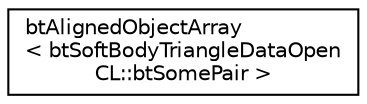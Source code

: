 digraph "Graphical Class Hierarchy"
{
  edge [fontname="Helvetica",fontsize="10",labelfontname="Helvetica",labelfontsize="10"];
  node [fontname="Helvetica",fontsize="10",shape=record];
  rankdir="LR";
  Node1 [label="btAlignedObjectArray\l\< btSoftBodyTriangleDataOpen\lCL::btSomePair \>",height=0.2,width=0.4,color="black", fillcolor="white", style="filled",URL="$classbt_aligned_object_array.html"];
}
